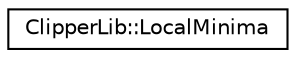 digraph "Graphical Class Hierarchy"
{
  edge [fontname="Helvetica",fontsize="10",labelfontname="Helvetica",labelfontsize="10"];
  node [fontname="Helvetica",fontsize="10",shape=record];
  rankdir="LR";
  Node1 [label="ClipperLib::LocalMinima",height=0.2,width=0.4,color="black", fillcolor="white", style="filled",URL="$struct_clipper_lib_1_1_local_minima.html"];
}
